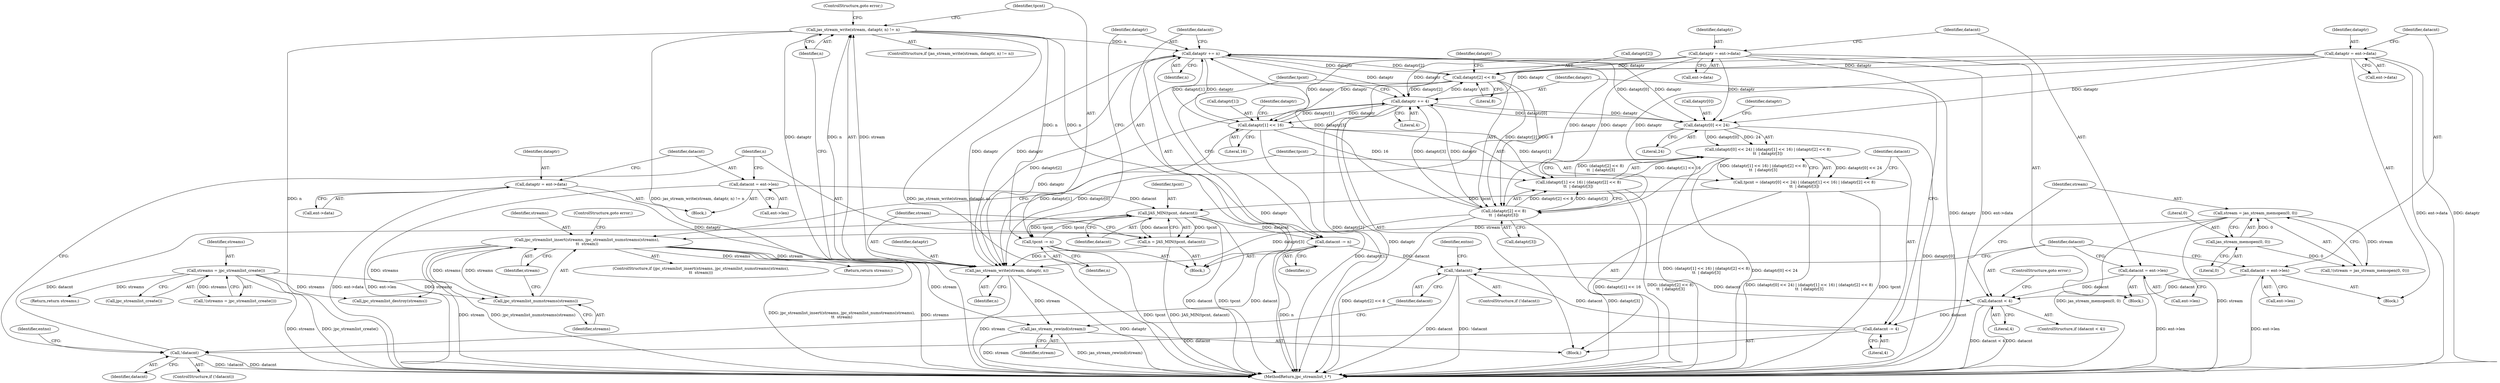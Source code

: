 digraph "0_jasper_d42b2388f7f8e0332c846675133acea151fc557a_37@API" {
"1000241" [label="(Call,jas_stream_write(stream, dataptr, n) != n)"];
"1000242" [label="(Call,jas_stream_write(stream, dataptr, n))"];
"1000166" [label="(Call,jpc_streamlist_insert(streams, jpc_streamlist_numstreams(streams),\n\t\t  stream))"];
"1000168" [label="(Call,jpc_streamlist_numstreams(streams))"];
"1000115" [label="(Call,streams = jpc_streamlist_create())"];
"1000158" [label="(Call,stream = jas_stream_memopen(0, 0))"];
"1000160" [label="(Call,jas_stream_memopen(0, 0))"];
"1000252" [label="(Call,dataptr += n)"];
"1000241" [label="(Call,jas_stream_write(stream, dataptr, n) != n)"];
"1000188" [label="(Call,dataptr[2] << 8)"];
"1000199" [label="(Call,dataptr += 4)"];
"1000138" [label="(Call,dataptr = ent->data)"];
"1000176" [label="(Call,dataptr[0] << 24)"];
"1000280" [label="(Call,dataptr = ent->data)"];
"1000182" [label="(Call,dataptr[1] << 16)"];
"1000187" [label="(Call,(dataptr[2] << 8)\n\t\t  | dataptr[3])"];
"1000225" [label="(Call,dataptr = ent->data)"];
"1000235" [label="(Call,n = JAS_MIN(tpcnt, datacnt))"];
"1000237" [label="(Call,JAS_MIN(tpcnt, datacnt))"];
"1000249" [label="(Call,tpcnt -= n)"];
"1000173" [label="(Call,tpcnt = (dataptr[0] << 24) | (dataptr[1] << 16) | (dataptr[2] << 8)\n\t\t  | dataptr[3])"];
"1000175" [label="(Call,(dataptr[0] << 24) | (dataptr[1] << 16) | (dataptr[2] << 8)\n\t\t  | dataptr[3])"];
"1000181" [label="(Call,(dataptr[1] << 16) | (dataptr[2] << 8)\n\t\t  | dataptr[3])"];
"1000206" [label="(Call,!datacnt)"];
"1000196" [label="(Call,datacnt -= 4)"];
"1000151" [label="(Call,datacnt < 4)"];
"1000285" [label="(Call,datacnt = ent->len)"];
"1000143" [label="(Call,datacnt = ent->len)"];
"1000261" [label="(Call,!datacnt)"];
"1000255" [label="(Call,datacnt -= n)"];
"1000230" [label="(Call,datacnt = ent->len)"];
"1000258" [label="(Call,jas_stream_rewind(stream))"];
"1000263" [label="(Block,)"];
"1000150" [label="(ControlStructure,if (datacnt < 4))"];
"1000249" [label="(Call,tpcnt -= n)"];
"1000116" [label="(Identifier,streams)"];
"1000245" [label="(Identifier,n)"];
"1000161" [label="(Literal,0)"];
"1000257" [label="(Identifier,n)"];
"1000250" [label="(Identifier,tpcnt)"];
"1000280" [label="(Call,dataptr = ent->data)"];
"1000176" [label="(Call,dataptr[0] << 24)"];
"1000199" [label="(Call,dataptr += 4)"];
"1000232" [label="(Call,ent->len)"];
"1000192" [label="(Literal,8)"];
"1000165" [label="(ControlStructure,if (jpc_streamlist_insert(streams, jpc_streamlist_numstreams(streams),\n\t\t  stream)))"];
"1000143" [label="(Call,datacnt = ent->len)"];
"1000281" [label="(Identifier,dataptr)"];
"1000254" [label="(Identifier,n)"];
"1000196" [label="(Call,datacnt -= 4)"];
"1000282" [label="(Call,ent->data)"];
"1000239" [label="(Identifier,datacnt)"];
"1000230" [label="(Call,datacnt = ent->len)"];
"1000172" [label="(ControlStructure,goto error;)"];
"1000186" [label="(Literal,16)"];
"1000183" [label="(Call,dataptr[1])"];
"1000212" [label="(Identifier,entno)"];
"1000166" [label="(Call,jpc_streamlist_insert(streams, jpc_streamlist_numstreams(streams),\n\t\t  stream))"];
"1000300" [label="(MethodReturn,jpc_streamlist_t *)"];
"1000104" [label="(Block,)"];
"1000261" [label="(Call,!datacnt)"];
"1000243" [label="(Identifier,stream)"];
"1000177" [label="(Call,dataptr[0])"];
"1000286" [label="(Identifier,datacnt)"];
"1000203" [label="(Identifier,tpcnt)"];
"1000170" [label="(Identifier,stream)"];
"1000236" [label="(Identifier,n)"];
"1000140" [label="(Call,ent->data)"];
"1000167" [label="(Identifier,streams)"];
"1000290" [label="(Return,return streams;)"];
"1000205" [label="(ControlStructure,if (!datacnt))"];
"1000174" [label="(Identifier,tpcnt)"];
"1000149" [label="(Block,)"];
"1000260" [label="(ControlStructure,if (!datacnt))"];
"1000184" [label="(Identifier,dataptr)"];
"1000190" [label="(Identifier,dataptr)"];
"1000182" [label="(Call,dataptr[1] << 16)"];
"1000151" [label="(Call,datacnt < 4)"];
"1000287" [label="(Call,ent->len)"];
"1000126" [label="(Return,return streams;)"];
"1000259" [label="(Identifier,stream)"];
"1000139" [label="(Identifier,dataptr)"];
"1000244" [label="(Identifier,dataptr)"];
"1000235" [label="(Call,n = JAS_MIN(tpcnt, datacnt))"];
"1000207" [label="(Identifier,datacnt)"];
"1000237" [label="(Call,JAS_MIN(tpcnt, datacnt))"];
"1000267" [label="(Identifier,entno)"];
"1000231" [label="(Identifier,datacnt)"];
"1000117" [label="(Call,jpc_streamlist_create())"];
"1000251" [label="(Identifier,n)"];
"1000160" [label="(Call,jas_stream_memopen(0, 0))"];
"1000240" [label="(ControlStructure,if (jas_stream_write(stream, dataptr, n) != n))"];
"1000157" [label="(Call,!(stream = jas_stream_memopen(0, 0)))"];
"1000138" [label="(Call,dataptr = ent->data)"];
"1000158" [label="(Call,stream = jas_stream_memopen(0, 0))"];
"1000225" [label="(Call,dataptr = ent->data)"];
"1000187" [label="(Call,(dataptr[2] << 8)\n\t\t  | dataptr[3])"];
"1000115" [label="(Call,streams = jpc_streamlist_create())"];
"1000201" [label="(Literal,4)"];
"1000169" [label="(Identifier,streams)"];
"1000189" [label="(Call,dataptr[2])"];
"1000256" [label="(Identifier,datacnt)"];
"1000296" [label="(Call,jpc_streamlist_destroy(streams))"];
"1000168" [label="(Call,jpc_streamlist_numstreams(streams))"];
"1000188" [label="(Call,dataptr[2] << 8)"];
"1000200" [label="(Identifier,dataptr)"];
"1000181" [label="(Call,(dataptr[1] << 16) | (dataptr[2] << 8)\n\t\t  | dataptr[3])"];
"1000159" [label="(Identifier,stream)"];
"1000206" [label="(Call,!datacnt)"];
"1000153" [label="(Literal,4)"];
"1000180" [label="(Literal,24)"];
"1000253" [label="(Identifier,dataptr)"];
"1000144" [label="(Identifier,datacnt)"];
"1000248" [label="(ControlStructure,goto error;)"];
"1000246" [label="(Identifier,n)"];
"1000198" [label="(Literal,4)"];
"1000197" [label="(Identifier,datacnt)"];
"1000175" [label="(Call,(dataptr[0] << 24) | (dataptr[1] << 16) | (dataptr[2] << 8)\n\t\t  | dataptr[3])"];
"1000162" [label="(Literal,0)"];
"1000155" [label="(ControlStructure,goto error;)"];
"1000194" [label="(Identifier,dataptr)"];
"1000204" [label="(Block,)"];
"1000242" [label="(Call,jas_stream_write(stream, dataptr, n))"];
"1000262" [label="(Identifier,datacnt)"];
"1000258" [label="(Call,jas_stream_rewind(stream))"];
"1000173" [label="(Call,tpcnt = (dataptr[0] << 24) | (dataptr[1] << 16) | (dataptr[2] << 8)\n\t\t  | dataptr[3])"];
"1000241" [label="(Call,jas_stream_write(stream, dataptr, n) != n)"];
"1000208" [label="(Block,)"];
"1000114" [label="(Call,!(streams = jpc_streamlist_create()))"];
"1000238" [label="(Identifier,tpcnt)"];
"1000227" [label="(Call,ent->data)"];
"1000145" [label="(Call,ent->len)"];
"1000193" [label="(Call,dataptr[3])"];
"1000285" [label="(Call,datacnt = ent->len)"];
"1000152" [label="(Identifier,datacnt)"];
"1000252" [label="(Call,dataptr += n)"];
"1000226" [label="(Identifier,dataptr)"];
"1000255" [label="(Call,datacnt -= n)"];
"1000241" -> "1000240"  [label="AST: "];
"1000241" -> "1000246"  [label="CFG: "];
"1000242" -> "1000241"  [label="AST: "];
"1000246" -> "1000241"  [label="AST: "];
"1000248" -> "1000241"  [label="CFG: "];
"1000250" -> "1000241"  [label="CFG: "];
"1000241" -> "1000300"  [label="DDG: jas_stream_write(stream, dataptr, n)"];
"1000241" -> "1000300"  [label="DDG: n"];
"1000241" -> "1000300"  [label="DDG: jas_stream_write(stream, dataptr, n) != n"];
"1000242" -> "1000241"  [label="DDG: stream"];
"1000242" -> "1000241"  [label="DDG: dataptr"];
"1000242" -> "1000241"  [label="DDG: n"];
"1000241" -> "1000249"  [label="DDG: n"];
"1000241" -> "1000252"  [label="DDG: n"];
"1000241" -> "1000255"  [label="DDG: n"];
"1000242" -> "1000245"  [label="CFG: "];
"1000243" -> "1000242"  [label="AST: "];
"1000244" -> "1000242"  [label="AST: "];
"1000245" -> "1000242"  [label="AST: "];
"1000246" -> "1000242"  [label="CFG: "];
"1000242" -> "1000300"  [label="DDG: dataptr"];
"1000242" -> "1000300"  [label="DDG: stream"];
"1000166" -> "1000242"  [label="DDG: stream"];
"1000252" -> "1000242"  [label="DDG: dataptr"];
"1000199" -> "1000242"  [label="DDG: dataptr"];
"1000225" -> "1000242"  [label="DDG: dataptr"];
"1000188" -> "1000242"  [label="DDG: dataptr[2]"];
"1000187" -> "1000242"  [label="DDG: dataptr[3]"];
"1000176" -> "1000242"  [label="DDG: dataptr[0]"];
"1000182" -> "1000242"  [label="DDG: dataptr[1]"];
"1000235" -> "1000242"  [label="DDG: n"];
"1000242" -> "1000252"  [label="DDG: dataptr"];
"1000242" -> "1000258"  [label="DDG: stream"];
"1000166" -> "1000165"  [label="AST: "];
"1000166" -> "1000170"  [label="CFG: "];
"1000167" -> "1000166"  [label="AST: "];
"1000168" -> "1000166"  [label="AST: "];
"1000170" -> "1000166"  [label="AST: "];
"1000172" -> "1000166"  [label="CFG: "];
"1000174" -> "1000166"  [label="CFG: "];
"1000166" -> "1000300"  [label="DDG: jpc_streamlist_numstreams(streams)"];
"1000166" -> "1000300"  [label="DDG: jpc_streamlist_insert(streams, jpc_streamlist_numstreams(streams),\n\t\t  stream)"];
"1000166" -> "1000300"  [label="DDG: streams"];
"1000166" -> "1000300"  [label="DDG: stream"];
"1000168" -> "1000166"  [label="DDG: streams"];
"1000166" -> "1000168"  [label="DDG: streams"];
"1000158" -> "1000166"  [label="DDG: stream"];
"1000166" -> "1000258"  [label="DDG: stream"];
"1000166" -> "1000290"  [label="DDG: streams"];
"1000166" -> "1000296"  [label="DDG: streams"];
"1000168" -> "1000169"  [label="CFG: "];
"1000169" -> "1000168"  [label="AST: "];
"1000170" -> "1000168"  [label="CFG: "];
"1000115" -> "1000168"  [label="DDG: streams"];
"1000115" -> "1000114"  [label="AST: "];
"1000115" -> "1000117"  [label="CFG: "];
"1000116" -> "1000115"  [label="AST: "];
"1000117" -> "1000115"  [label="AST: "];
"1000114" -> "1000115"  [label="CFG: "];
"1000115" -> "1000300"  [label="DDG: jpc_streamlist_create()"];
"1000115" -> "1000300"  [label="DDG: streams"];
"1000115" -> "1000114"  [label="DDG: streams"];
"1000115" -> "1000126"  [label="DDG: streams"];
"1000115" -> "1000296"  [label="DDG: streams"];
"1000158" -> "1000157"  [label="AST: "];
"1000158" -> "1000160"  [label="CFG: "];
"1000159" -> "1000158"  [label="AST: "];
"1000160" -> "1000158"  [label="AST: "];
"1000157" -> "1000158"  [label="CFG: "];
"1000158" -> "1000300"  [label="DDG: stream"];
"1000158" -> "1000300"  [label="DDG: jas_stream_memopen(0, 0)"];
"1000158" -> "1000157"  [label="DDG: stream"];
"1000160" -> "1000158"  [label="DDG: 0"];
"1000160" -> "1000162"  [label="CFG: "];
"1000161" -> "1000160"  [label="AST: "];
"1000162" -> "1000160"  [label="AST: "];
"1000160" -> "1000157"  [label="DDG: 0"];
"1000252" -> "1000204"  [label="AST: "];
"1000252" -> "1000254"  [label="CFG: "];
"1000253" -> "1000252"  [label="AST: "];
"1000254" -> "1000252"  [label="AST: "];
"1000256" -> "1000252"  [label="CFG: "];
"1000252" -> "1000300"  [label="DDG: dataptr"];
"1000252" -> "1000176"  [label="DDG: dataptr"];
"1000252" -> "1000182"  [label="DDG: dataptr"];
"1000252" -> "1000188"  [label="DDG: dataptr"];
"1000252" -> "1000187"  [label="DDG: dataptr"];
"1000252" -> "1000199"  [label="DDG: dataptr"];
"1000188" -> "1000252"  [label="DDG: dataptr[2]"];
"1000187" -> "1000252"  [label="DDG: dataptr[3]"];
"1000182" -> "1000252"  [label="DDG: dataptr[1]"];
"1000176" -> "1000252"  [label="DDG: dataptr[0]"];
"1000188" -> "1000187"  [label="AST: "];
"1000188" -> "1000192"  [label="CFG: "];
"1000189" -> "1000188"  [label="AST: "];
"1000192" -> "1000188"  [label="AST: "];
"1000194" -> "1000188"  [label="CFG: "];
"1000188" -> "1000300"  [label="DDG: dataptr[2]"];
"1000188" -> "1000187"  [label="DDG: dataptr[2]"];
"1000188" -> "1000187"  [label="DDG: 8"];
"1000199" -> "1000188"  [label="DDG: dataptr"];
"1000138" -> "1000188"  [label="DDG: dataptr"];
"1000280" -> "1000188"  [label="DDG: dataptr"];
"1000188" -> "1000199"  [label="DDG: dataptr[2]"];
"1000199" -> "1000149"  [label="AST: "];
"1000199" -> "1000201"  [label="CFG: "];
"1000200" -> "1000199"  [label="AST: "];
"1000201" -> "1000199"  [label="AST: "];
"1000203" -> "1000199"  [label="CFG: "];
"1000199" -> "1000300"  [label="DDG: dataptr"];
"1000199" -> "1000176"  [label="DDG: dataptr"];
"1000199" -> "1000182"  [label="DDG: dataptr"];
"1000199" -> "1000187"  [label="DDG: dataptr"];
"1000138" -> "1000199"  [label="DDG: dataptr"];
"1000176" -> "1000199"  [label="DDG: dataptr[0]"];
"1000182" -> "1000199"  [label="DDG: dataptr[1]"];
"1000187" -> "1000199"  [label="DDG: dataptr[3]"];
"1000280" -> "1000199"  [label="DDG: dataptr"];
"1000138" -> "1000104"  [label="AST: "];
"1000138" -> "1000140"  [label="CFG: "];
"1000139" -> "1000138"  [label="AST: "];
"1000140" -> "1000138"  [label="AST: "];
"1000144" -> "1000138"  [label="CFG: "];
"1000138" -> "1000300"  [label="DDG: dataptr"];
"1000138" -> "1000300"  [label="DDG: ent->data"];
"1000138" -> "1000176"  [label="DDG: dataptr"];
"1000138" -> "1000182"  [label="DDG: dataptr"];
"1000138" -> "1000187"  [label="DDG: dataptr"];
"1000176" -> "1000175"  [label="AST: "];
"1000176" -> "1000180"  [label="CFG: "];
"1000177" -> "1000176"  [label="AST: "];
"1000180" -> "1000176"  [label="AST: "];
"1000184" -> "1000176"  [label="CFG: "];
"1000176" -> "1000300"  [label="DDG: dataptr[0]"];
"1000176" -> "1000175"  [label="DDG: dataptr[0]"];
"1000176" -> "1000175"  [label="DDG: 24"];
"1000280" -> "1000176"  [label="DDG: dataptr"];
"1000280" -> "1000263"  [label="AST: "];
"1000280" -> "1000282"  [label="CFG: "];
"1000281" -> "1000280"  [label="AST: "];
"1000282" -> "1000280"  [label="AST: "];
"1000286" -> "1000280"  [label="CFG: "];
"1000280" -> "1000300"  [label="DDG: ent->data"];
"1000280" -> "1000300"  [label="DDG: dataptr"];
"1000280" -> "1000182"  [label="DDG: dataptr"];
"1000280" -> "1000187"  [label="DDG: dataptr"];
"1000182" -> "1000181"  [label="AST: "];
"1000182" -> "1000186"  [label="CFG: "];
"1000183" -> "1000182"  [label="AST: "];
"1000186" -> "1000182"  [label="AST: "];
"1000190" -> "1000182"  [label="CFG: "];
"1000182" -> "1000300"  [label="DDG: dataptr[1]"];
"1000182" -> "1000181"  [label="DDG: dataptr[1]"];
"1000182" -> "1000181"  [label="DDG: 16"];
"1000187" -> "1000181"  [label="AST: "];
"1000187" -> "1000193"  [label="CFG: "];
"1000193" -> "1000187"  [label="AST: "];
"1000181" -> "1000187"  [label="CFG: "];
"1000187" -> "1000300"  [label="DDG: dataptr[2] << 8"];
"1000187" -> "1000300"  [label="DDG: dataptr[3]"];
"1000187" -> "1000181"  [label="DDG: dataptr[2] << 8"];
"1000187" -> "1000181"  [label="DDG: dataptr[3]"];
"1000225" -> "1000208"  [label="AST: "];
"1000225" -> "1000227"  [label="CFG: "];
"1000226" -> "1000225"  [label="AST: "];
"1000227" -> "1000225"  [label="AST: "];
"1000231" -> "1000225"  [label="CFG: "];
"1000225" -> "1000300"  [label="DDG: ent->data"];
"1000235" -> "1000204"  [label="AST: "];
"1000235" -> "1000237"  [label="CFG: "];
"1000236" -> "1000235"  [label="AST: "];
"1000237" -> "1000235"  [label="AST: "];
"1000243" -> "1000235"  [label="CFG: "];
"1000235" -> "1000300"  [label="DDG: JAS_MIN(tpcnt, datacnt)"];
"1000237" -> "1000235"  [label="DDG: tpcnt"];
"1000237" -> "1000235"  [label="DDG: datacnt"];
"1000237" -> "1000239"  [label="CFG: "];
"1000238" -> "1000237"  [label="AST: "];
"1000239" -> "1000237"  [label="AST: "];
"1000237" -> "1000300"  [label="DDG: datacnt"];
"1000237" -> "1000300"  [label="DDG: tpcnt"];
"1000249" -> "1000237"  [label="DDG: tpcnt"];
"1000173" -> "1000237"  [label="DDG: tpcnt"];
"1000206" -> "1000237"  [label="DDG: datacnt"];
"1000230" -> "1000237"  [label="DDG: datacnt"];
"1000237" -> "1000249"  [label="DDG: tpcnt"];
"1000237" -> "1000255"  [label="DDG: datacnt"];
"1000249" -> "1000204"  [label="AST: "];
"1000249" -> "1000251"  [label="CFG: "];
"1000250" -> "1000249"  [label="AST: "];
"1000251" -> "1000249"  [label="AST: "];
"1000253" -> "1000249"  [label="CFG: "];
"1000249" -> "1000300"  [label="DDG: tpcnt"];
"1000173" -> "1000149"  [label="AST: "];
"1000173" -> "1000175"  [label="CFG: "];
"1000174" -> "1000173"  [label="AST: "];
"1000175" -> "1000173"  [label="AST: "];
"1000197" -> "1000173"  [label="CFG: "];
"1000173" -> "1000300"  [label="DDG: tpcnt"];
"1000173" -> "1000300"  [label="DDG: (dataptr[0] << 24) | (dataptr[1] << 16) | (dataptr[2] << 8)\n\t\t  | dataptr[3]"];
"1000175" -> "1000173"  [label="DDG: dataptr[0] << 24"];
"1000175" -> "1000173"  [label="DDG: (dataptr[1] << 16) | (dataptr[2] << 8)\n\t\t  | dataptr[3]"];
"1000175" -> "1000181"  [label="CFG: "];
"1000181" -> "1000175"  [label="AST: "];
"1000175" -> "1000300"  [label="DDG: (dataptr[1] << 16) | (dataptr[2] << 8)\n\t\t  | dataptr[3]"];
"1000175" -> "1000300"  [label="DDG: dataptr[0] << 24"];
"1000181" -> "1000175"  [label="DDG: dataptr[1] << 16"];
"1000181" -> "1000175"  [label="DDG: (dataptr[2] << 8)\n\t\t  | dataptr[3]"];
"1000181" -> "1000300"  [label="DDG: dataptr[1] << 16"];
"1000181" -> "1000300"  [label="DDG: (dataptr[2] << 8)\n\t\t  | dataptr[3]"];
"1000206" -> "1000205"  [label="AST: "];
"1000206" -> "1000207"  [label="CFG: "];
"1000207" -> "1000206"  [label="AST: "];
"1000212" -> "1000206"  [label="CFG: "];
"1000236" -> "1000206"  [label="CFG: "];
"1000206" -> "1000300"  [label="DDG: !datacnt"];
"1000206" -> "1000300"  [label="DDG: datacnt"];
"1000196" -> "1000206"  [label="DDG: datacnt"];
"1000255" -> "1000206"  [label="DDG: datacnt"];
"1000196" -> "1000149"  [label="AST: "];
"1000196" -> "1000198"  [label="CFG: "];
"1000197" -> "1000196"  [label="AST: "];
"1000198" -> "1000196"  [label="AST: "];
"1000200" -> "1000196"  [label="CFG: "];
"1000151" -> "1000196"  [label="DDG: datacnt"];
"1000196" -> "1000261"  [label="DDG: datacnt"];
"1000151" -> "1000150"  [label="AST: "];
"1000151" -> "1000153"  [label="CFG: "];
"1000152" -> "1000151"  [label="AST: "];
"1000153" -> "1000151"  [label="AST: "];
"1000155" -> "1000151"  [label="CFG: "];
"1000159" -> "1000151"  [label="CFG: "];
"1000151" -> "1000300"  [label="DDG: datacnt < 4"];
"1000151" -> "1000300"  [label="DDG: datacnt"];
"1000285" -> "1000151"  [label="DDG: datacnt"];
"1000143" -> "1000151"  [label="DDG: datacnt"];
"1000261" -> "1000151"  [label="DDG: datacnt"];
"1000285" -> "1000263"  [label="AST: "];
"1000285" -> "1000287"  [label="CFG: "];
"1000286" -> "1000285"  [label="AST: "];
"1000287" -> "1000285"  [label="AST: "];
"1000152" -> "1000285"  [label="CFG: "];
"1000285" -> "1000300"  [label="DDG: ent->len"];
"1000143" -> "1000104"  [label="AST: "];
"1000143" -> "1000145"  [label="CFG: "];
"1000144" -> "1000143"  [label="AST: "];
"1000145" -> "1000143"  [label="AST: "];
"1000152" -> "1000143"  [label="CFG: "];
"1000143" -> "1000300"  [label="DDG: ent->len"];
"1000261" -> "1000260"  [label="AST: "];
"1000261" -> "1000262"  [label="CFG: "];
"1000262" -> "1000261"  [label="AST: "];
"1000152" -> "1000261"  [label="CFG: "];
"1000267" -> "1000261"  [label="CFG: "];
"1000261" -> "1000300"  [label="DDG: datacnt"];
"1000261" -> "1000300"  [label="DDG: !datacnt"];
"1000255" -> "1000261"  [label="DDG: datacnt"];
"1000255" -> "1000204"  [label="AST: "];
"1000255" -> "1000257"  [label="CFG: "];
"1000256" -> "1000255"  [label="AST: "];
"1000257" -> "1000255"  [label="AST: "];
"1000203" -> "1000255"  [label="CFG: "];
"1000255" -> "1000300"  [label="DDG: n"];
"1000230" -> "1000208"  [label="AST: "];
"1000230" -> "1000232"  [label="CFG: "];
"1000231" -> "1000230"  [label="AST: "];
"1000232" -> "1000230"  [label="AST: "];
"1000236" -> "1000230"  [label="CFG: "];
"1000230" -> "1000300"  [label="DDG: ent->len"];
"1000258" -> "1000149"  [label="AST: "];
"1000258" -> "1000259"  [label="CFG: "];
"1000259" -> "1000258"  [label="AST: "];
"1000262" -> "1000258"  [label="CFG: "];
"1000258" -> "1000300"  [label="DDG: stream"];
"1000258" -> "1000300"  [label="DDG: jas_stream_rewind(stream)"];
}
